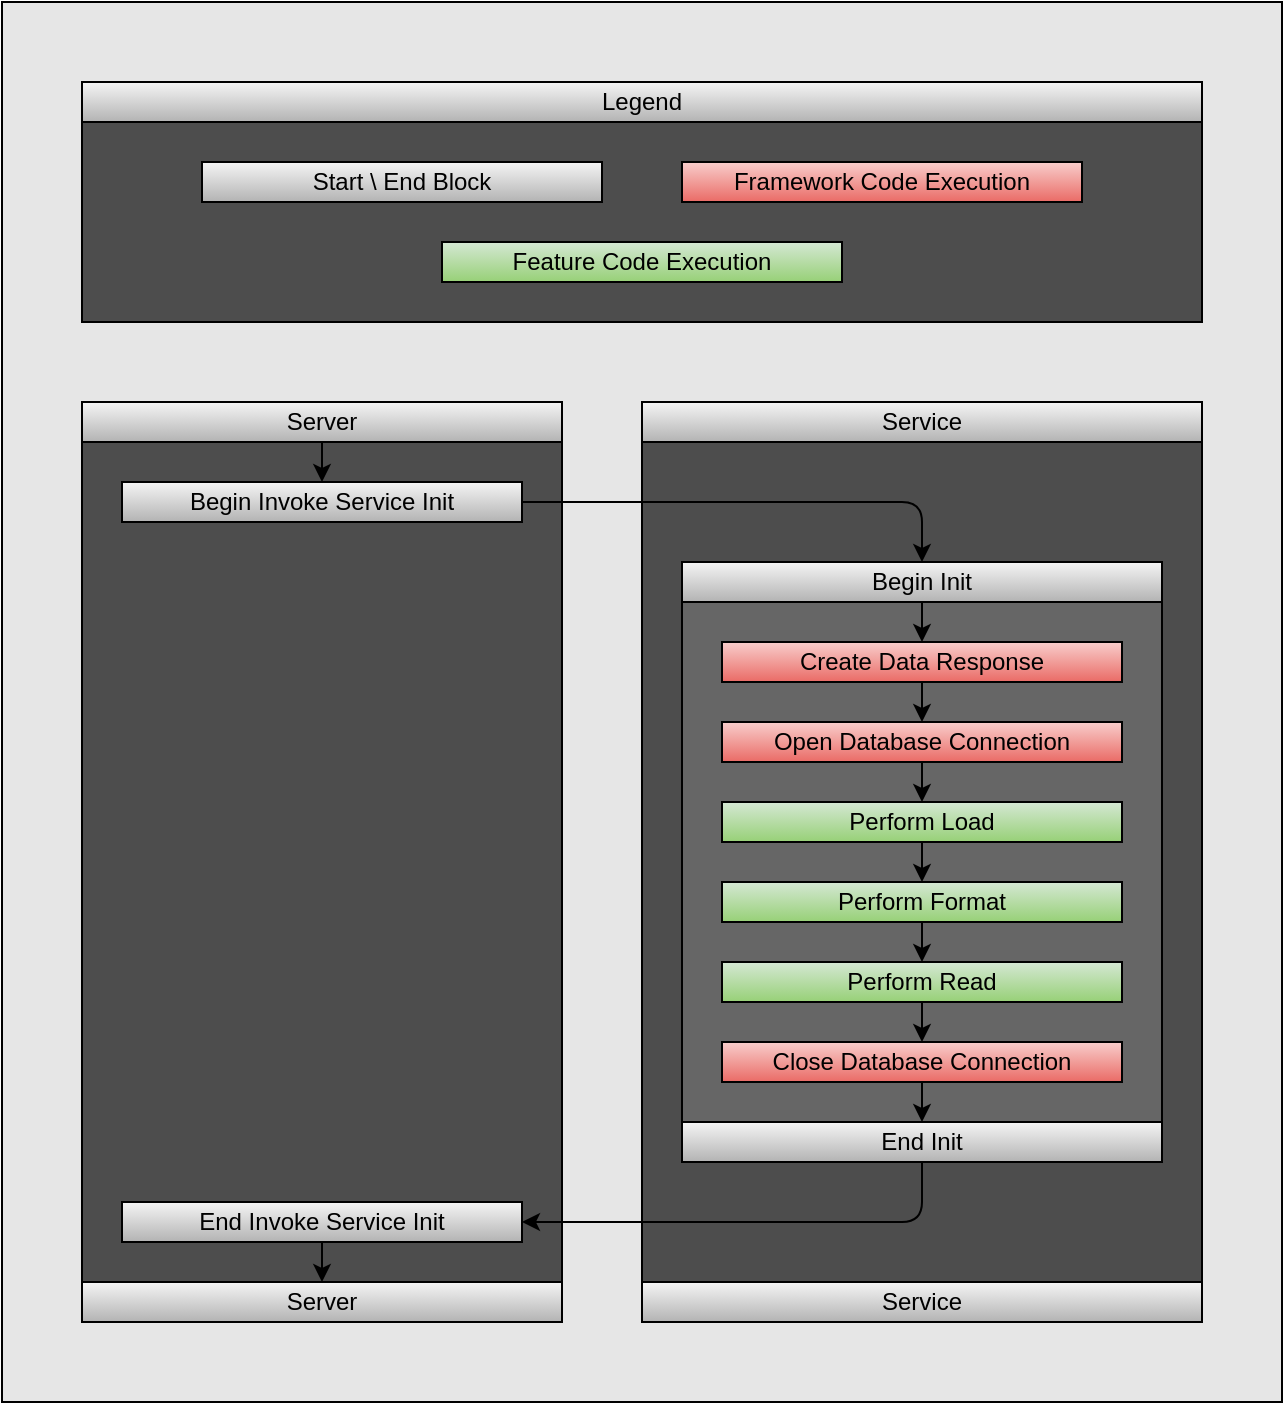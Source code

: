 <mxfile version="14.1.8" type="device"><diagram id="HNWjLrBCq9rm28dzeZr4" name="Init"><mxGraphModel dx="868" dy="510" grid="1" gridSize="10" guides="1" tooltips="1" connect="1" arrows="1" fold="1" page="1" pageScale="1" pageWidth="1654" pageHeight="2336" math="0" shadow="0"><root><mxCell id="0"/><mxCell id="1" parent="0"/><mxCell id="OrbZMJBRUuyB7I5tl1sD-6" value="" style="rounded=0;whiteSpace=wrap;html=1;fillColor=#E6E6E6;" parent="1" vertex="1"><mxGeometry x="507" y="818" width="640" height="700" as="geometry"/></mxCell><mxCell id="OrbZMJBRUuyB7I5tl1sD-1" value="" style="rounded=0;whiteSpace=wrap;html=1;fillColor=#4D4D4D;" parent="1" vertex="1"><mxGeometry x="547" y="878" width="560" height="100" as="geometry"/></mxCell><mxCell id="OrbZMJBRUuyB7I5tl1sD-5" value="Legend" style="rounded=0;whiteSpace=wrap;html=1;fillColor=#f5f5f5;gradientColor=#b3b3b3;" parent="1" vertex="1"><mxGeometry x="547" y="858" width="560" height="20" as="geometry"/></mxCell><mxCell id="OrbZMJBRUuyB7I5tl1sD-2" value="Start \ End Block" style="rounded=0;whiteSpace=wrap;html=1;fillColor=#f5f5f5;gradientColor=#b3b3b3;" parent="1" vertex="1"><mxGeometry x="607" y="898" width="200" height="20" as="geometry"/></mxCell><mxCell id="OrbZMJBRUuyB7I5tl1sD-3" value="Feature Code Execution" style="rounded=0;whiteSpace=wrap;html=1;fillColor=#d5e8d4;gradientColor=#97d077;" parent="1" vertex="1"><mxGeometry x="727" y="938" width="200" height="20" as="geometry"/></mxCell><mxCell id="OrbZMJBRUuyB7I5tl1sD-4" value="Framework Code Execution" style="rounded=0;whiteSpace=wrap;html=1;fillColor=#f8cecc;gradientColor=#ea6b66;" parent="1" vertex="1"><mxGeometry x="847" y="898" width="200" height="20" as="geometry"/></mxCell><mxCell id="GY0qepNHjs3G2sfKEnmD-66" value="" style="rounded=0;whiteSpace=wrap;html=1;fillColor=#4D4D4D;" parent="1" vertex="1"><mxGeometry x="547" y="1038" width="240" height="420" as="geometry"/></mxCell><mxCell id="GY0qepNHjs3G2sfKEnmD-28" value="" style="rounded=0;whiteSpace=wrap;html=1;fillColor=#4D4D4D;" parent="1" vertex="1"><mxGeometry x="827" y="1038" width="280" height="420" as="geometry"/></mxCell><mxCell id="GY0qepNHjs3G2sfKEnmD-29" value="Service" style="rounded=0;whiteSpace=wrap;html=1;fillColor=#f5f5f5;gradientColor=#b3b3b3;" parent="1" vertex="1"><mxGeometry x="827" y="1018" width="280" height="20" as="geometry"/></mxCell><mxCell id="GY0qepNHjs3G2sfKEnmD-30" value="Service" style="rounded=0;whiteSpace=wrap;html=1;fillColor=#f5f5f5;gradientColor=#b3b3b3;" parent="1" vertex="1"><mxGeometry x="827" y="1458" width="280" height="20" as="geometry"/></mxCell><mxCell id="GY0qepNHjs3G2sfKEnmD-38" value="Server" style="rounded=0;whiteSpace=wrap;html=1;fillColor=#f5f5f5;gradientColor=#b3b3b3;" parent="1" vertex="1"><mxGeometry x="547" y="1458" width="240" height="20" as="geometry"/></mxCell><mxCell id="GY0qepNHjs3G2sfKEnmD-65" value="Server" style="rounded=0;whiteSpace=wrap;html=1;fillColor=#f5f5f5;gradientColor=#b3b3b3;" parent="1" vertex="1"><mxGeometry x="547" y="1018" width="240" height="20" as="geometry"/></mxCell><mxCell id="GY0qepNHjs3G2sfKEnmD-22" value="" style="rounded=0;whiteSpace=wrap;html=1;fillColor=#666666;" parent="1" vertex="1"><mxGeometry x="847" y="1118" width="240" height="260" as="geometry"/></mxCell><mxCell id="GY0qepNHjs3G2sfKEnmD-23" value="Begin Init" style="rounded=0;whiteSpace=wrap;html=1;fillColor=#f5f5f5;gradientColor=#b3b3b3;" parent="1" vertex="1"><mxGeometry x="847" y="1098" width="240" height="20" as="geometry"/></mxCell><mxCell id="GY0qepNHjs3G2sfKEnmD-24" value="End Init" style="rounded=0;whiteSpace=wrap;html=1;fillColor=#f5f5f5;gradientColor=#b3b3b3;" parent="1" vertex="1"><mxGeometry x="847" y="1378" width="240" height="20" as="geometry"/></mxCell><mxCell id="GY0qepNHjs3G2sfKEnmD-35" value="Begin Invoke Service Init" style="rounded=0;whiteSpace=wrap;html=1;fillColor=#f5f5f5;gradientColor=#b3b3b3;" parent="1" vertex="1"><mxGeometry x="567" y="1058" width="200" height="20" as="geometry"/></mxCell><mxCell id="GY0qepNHjs3G2sfKEnmD-36" value="End Invoke Service Init" style="rounded=0;whiteSpace=wrap;html=1;fillColor=#f5f5f5;gradientColor=#b3b3b3;" parent="1" vertex="1"><mxGeometry x="567" y="1418" width="200" height="20" as="geometry"/></mxCell><mxCell id="GY0qepNHjs3G2sfKEnmD-42" value="" style="endArrow=classic;html=1;exitX=0.5;exitY=1;exitDx=0;exitDy=0;entryX=0.5;entryY=0;entryDx=0;entryDy=0;" parent="1" source="GY0qepNHjs3G2sfKEnmD-65" target="GY0qepNHjs3G2sfKEnmD-35" edge="1"><mxGeometry width="50" height="50" relative="1" as="geometry"><mxPoint x="947" y="1478" as="sourcePoint"/><mxPoint x="1237" y="1508" as="targetPoint"/></mxGeometry></mxCell><mxCell id="GY0qepNHjs3G2sfKEnmD-43" value="" style="endArrow=classic;html=1;exitX=1;exitY=0.5;exitDx=0;exitDy=0;entryX=0.5;entryY=0;entryDx=0;entryDy=0;" parent="1" source="GY0qepNHjs3G2sfKEnmD-35" target="GY0qepNHjs3G2sfKEnmD-23" edge="1"><mxGeometry width="50" height="50" relative="1" as="geometry"><mxPoint x="1187" y="1558" as="sourcePoint"/><mxPoint x="1237" y="1508" as="targetPoint"/><Array as="points"><mxPoint x="967" y="1068"/></Array></mxGeometry></mxCell><mxCell id="GY0qepNHjs3G2sfKEnmD-61" value="" style="endArrow=classic;html=1;exitX=0.5;exitY=1;exitDx=0;exitDy=0;entryX=1;entryY=0.5;entryDx=0;entryDy=0;" parent="1" source="GY0qepNHjs3G2sfKEnmD-24" target="GY0qepNHjs3G2sfKEnmD-36" edge="1"><mxGeometry width="50" height="50" relative="1" as="geometry"><mxPoint x="1167" y="2258" as="sourcePoint"/><mxPoint x="1217" y="2208" as="targetPoint"/><Array as="points"><mxPoint x="967" y="1428"/></Array></mxGeometry></mxCell><mxCell id="GY0qepNHjs3G2sfKEnmD-62" value="" style="endArrow=classic;html=1;exitX=0.5;exitY=1;exitDx=0;exitDy=0;entryX=0.5;entryY=0;entryDx=0;entryDy=0;" parent="1" source="GY0qepNHjs3G2sfKEnmD-36" target="GY0qepNHjs3G2sfKEnmD-38" edge="1"><mxGeometry width="50" height="50" relative="1" as="geometry"><mxPoint x="1167" y="2258" as="sourcePoint"/><mxPoint x="1217" y="2208" as="targetPoint"/></mxGeometry></mxCell><mxCell id="GY0qepNHjs3G2sfKEnmD-20" value="Perform Load" style="rounded=0;whiteSpace=wrap;html=1;fillColor=#d5e8d4;gradientColor=#97d077;" parent="1" vertex="1"><mxGeometry x="867" y="1218" width="200" height="20" as="geometry"/></mxCell><mxCell id="GY0qepNHjs3G2sfKEnmD-25" value="Open Database Connection" style="rounded=0;whiteSpace=wrap;html=1;fillColor=#f8cecc;gradientColor=#ea6b66;" parent="1" vertex="1"><mxGeometry x="867" y="1178" width="200" height="20" as="geometry"/></mxCell><mxCell id="GY0qepNHjs3G2sfKEnmD-26" value="Close Database Connection" style="rounded=0;whiteSpace=wrap;html=1;fillColor=#f8cecc;gradientColor=#ea6b66;" parent="1" vertex="1"><mxGeometry x="867" y="1338" width="200" height="20" as="geometry"/></mxCell><mxCell id="GY0qepNHjs3G2sfKEnmD-27" value="Create Data Response" style="rounded=0;whiteSpace=wrap;html=1;fillColor=#f8cecc;gradientColor=#ea6b66;" parent="1" vertex="1"><mxGeometry x="867" y="1138" width="200" height="20" as="geometry"/></mxCell><mxCell id="GY0qepNHjs3G2sfKEnmD-44" value="" style="endArrow=classic;html=1;exitX=0.5;exitY=1;exitDx=0;exitDy=0;entryX=0.5;entryY=0;entryDx=0;entryDy=0;" parent="1" source="GY0qepNHjs3G2sfKEnmD-23" target="GY0qepNHjs3G2sfKEnmD-27" edge="1"><mxGeometry width="50" height="50" relative="1" as="geometry"><mxPoint x="1187" y="1658" as="sourcePoint"/><mxPoint x="1237" y="1608" as="targetPoint"/></mxGeometry></mxCell><mxCell id="GY0qepNHjs3G2sfKEnmD-45" value="" style="endArrow=classic;html=1;exitX=0.5;exitY=1;exitDx=0;exitDy=0;entryX=0.5;entryY=0;entryDx=0;entryDy=0;" parent="1" source="GY0qepNHjs3G2sfKEnmD-27" target="GY0qepNHjs3G2sfKEnmD-25" edge="1"><mxGeometry width="50" height="50" relative="1" as="geometry"><mxPoint x="1187" y="1658" as="sourcePoint"/><mxPoint x="1237" y="1608" as="targetPoint"/></mxGeometry></mxCell><mxCell id="GY0qepNHjs3G2sfKEnmD-46" value="" style="endArrow=classic;html=1;exitX=0.5;exitY=1;exitDx=0;exitDy=0;entryX=0.5;entryY=0;entryDx=0;entryDy=0;" parent="1" source="GY0qepNHjs3G2sfKEnmD-25" target="GY0qepNHjs3G2sfKEnmD-20" edge="1"><mxGeometry width="50" height="50" relative="1" as="geometry"><mxPoint x="1187" y="1658" as="sourcePoint"/><mxPoint x="1237" y="1608" as="targetPoint"/></mxGeometry></mxCell><mxCell id="GY0qepNHjs3G2sfKEnmD-60" value="" style="endArrow=classic;html=1;exitX=0.5;exitY=1;exitDx=0;exitDy=0;entryX=0.5;entryY=0;entryDx=0;entryDy=0;" parent="1" source="GY0qepNHjs3G2sfKEnmD-26" target="GY0qepNHjs3G2sfKEnmD-24" edge="1"><mxGeometry width="50" height="50" relative="1" as="geometry"><mxPoint x="1377" y="2158" as="sourcePoint"/><mxPoint x="1427" y="2108" as="targetPoint"/></mxGeometry></mxCell><mxCell id="HafzhmbO7M6l07K0IF25-1" value="Perform Format" style="rounded=0;whiteSpace=wrap;html=1;fillColor=#d5e8d4;gradientColor=#97d077;" vertex="1" parent="1"><mxGeometry x="867" y="1258" width="200" height="20" as="geometry"/></mxCell><mxCell id="HafzhmbO7M6l07K0IF25-2" value="Perform Read" style="rounded=0;whiteSpace=wrap;html=1;fillColor=#d5e8d4;gradientColor=#97d077;" vertex="1" parent="1"><mxGeometry x="867" y="1298" width="200" height="20" as="geometry"/></mxCell><mxCell id="HafzhmbO7M6l07K0IF25-3" value="" style="endArrow=classic;html=1;exitX=0.5;exitY=1;exitDx=0;exitDy=0;entryX=0.5;entryY=0;entryDx=0;entryDy=0;" edge="1" parent="1" source="GY0qepNHjs3G2sfKEnmD-20" target="HafzhmbO7M6l07K0IF25-1"><mxGeometry width="50" height="50" relative="1" as="geometry"><mxPoint x="847" y="1358" as="sourcePoint"/><mxPoint x="897" y="1308" as="targetPoint"/></mxGeometry></mxCell><mxCell id="HafzhmbO7M6l07K0IF25-4" value="" style="endArrow=classic;html=1;exitX=0.5;exitY=1;exitDx=0;exitDy=0;entryX=0.5;entryY=0;entryDx=0;entryDy=0;" edge="1" parent="1" source="HafzhmbO7M6l07K0IF25-1" target="HafzhmbO7M6l07K0IF25-2"><mxGeometry width="50" height="50" relative="1" as="geometry"><mxPoint x="847" y="1358" as="sourcePoint"/><mxPoint x="897" y="1308" as="targetPoint"/></mxGeometry></mxCell><mxCell id="HafzhmbO7M6l07K0IF25-5" value="" style="endArrow=classic;html=1;exitX=0.5;exitY=1;exitDx=0;exitDy=0;entryX=0.5;entryY=0;entryDx=0;entryDy=0;" edge="1" parent="1" source="HafzhmbO7M6l07K0IF25-2" target="GY0qepNHjs3G2sfKEnmD-26"><mxGeometry width="50" height="50" relative="1" as="geometry"><mxPoint x="847" y="1358" as="sourcePoint"/><mxPoint x="897" y="1308" as="targetPoint"/></mxGeometry></mxCell></root></mxGraphModel></diagram></mxfile>